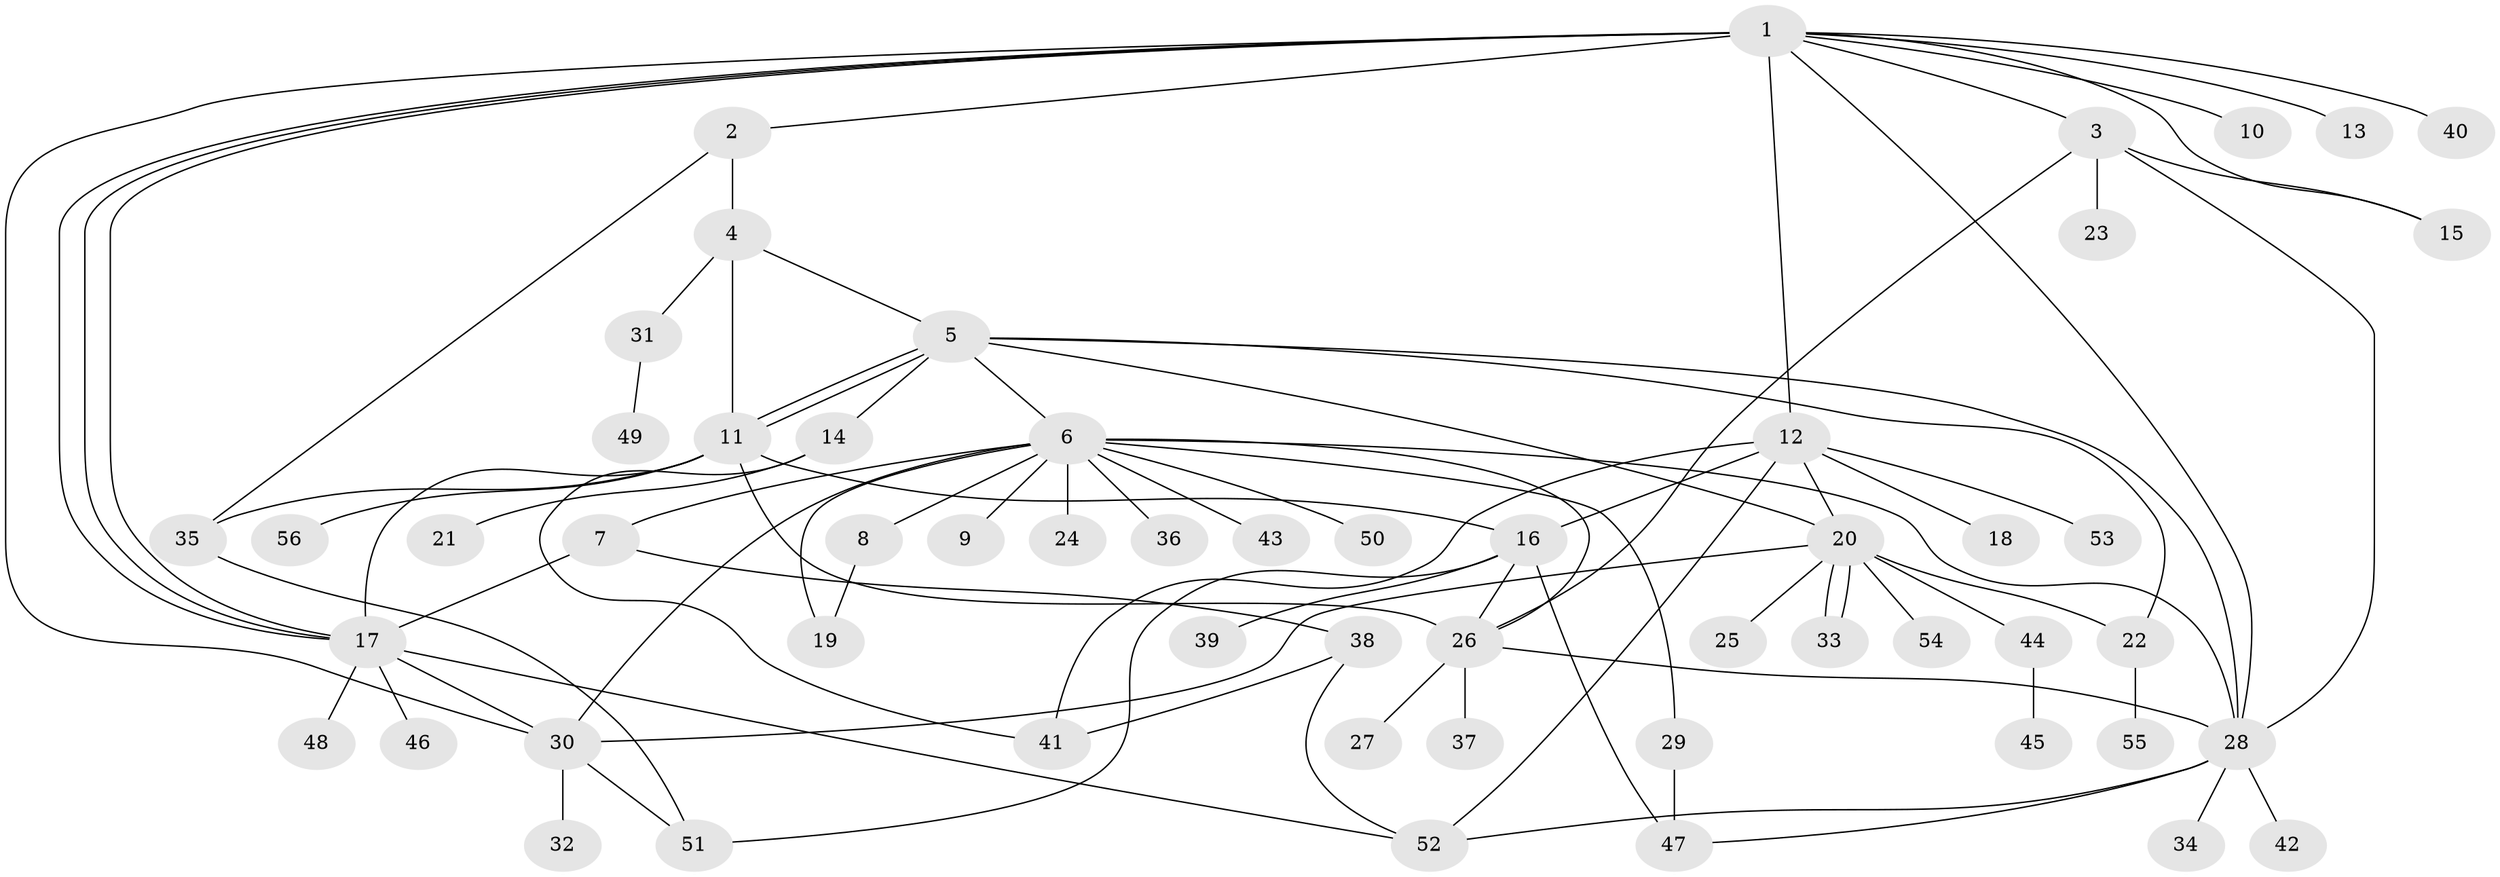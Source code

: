 // coarse degree distribution, {10: 0.045454545454545456, 3: 0.09090909090909091, 5: 0.09090909090909091, 16: 0.045454545454545456, 1: 0.5454545454545454, 6: 0.045454545454545456, 4: 0.045454545454545456, 2: 0.09090909090909091}
// Generated by graph-tools (version 1.1) at 2025/18/03/04/25 18:18:15]
// undirected, 56 vertices, 87 edges
graph export_dot {
graph [start="1"]
  node [color=gray90,style=filled];
  1;
  2;
  3;
  4;
  5;
  6;
  7;
  8;
  9;
  10;
  11;
  12;
  13;
  14;
  15;
  16;
  17;
  18;
  19;
  20;
  21;
  22;
  23;
  24;
  25;
  26;
  27;
  28;
  29;
  30;
  31;
  32;
  33;
  34;
  35;
  36;
  37;
  38;
  39;
  40;
  41;
  42;
  43;
  44;
  45;
  46;
  47;
  48;
  49;
  50;
  51;
  52;
  53;
  54;
  55;
  56;
  1 -- 2;
  1 -- 3;
  1 -- 10;
  1 -- 12;
  1 -- 13;
  1 -- 15;
  1 -- 17;
  1 -- 17;
  1 -- 17;
  1 -- 28;
  1 -- 30;
  1 -- 40;
  2 -- 4;
  2 -- 35;
  3 -- 15;
  3 -- 23;
  3 -- 26;
  3 -- 28;
  4 -- 5;
  4 -- 11;
  4 -- 31;
  5 -- 6;
  5 -- 11;
  5 -- 11;
  5 -- 14;
  5 -- 20;
  5 -- 22;
  5 -- 28;
  6 -- 7;
  6 -- 8;
  6 -- 9;
  6 -- 19;
  6 -- 24;
  6 -- 26;
  6 -- 28;
  6 -- 29;
  6 -- 30;
  6 -- 36;
  6 -- 43;
  6 -- 50;
  7 -- 17;
  7 -- 38;
  8 -- 19;
  11 -- 16;
  11 -- 17;
  11 -- 26;
  11 -- 35;
  11 -- 56;
  12 -- 16;
  12 -- 18;
  12 -- 20;
  12 -- 41;
  12 -- 52;
  12 -- 53;
  14 -- 21;
  14 -- 41;
  16 -- 26;
  16 -- 39;
  16 -- 47;
  16 -- 51;
  17 -- 30;
  17 -- 46;
  17 -- 48;
  17 -- 52;
  20 -- 22;
  20 -- 25;
  20 -- 30;
  20 -- 33;
  20 -- 33;
  20 -- 44;
  20 -- 54;
  22 -- 55;
  26 -- 27;
  26 -- 28;
  26 -- 37;
  28 -- 34;
  28 -- 42;
  28 -- 47;
  28 -- 52;
  29 -- 47;
  30 -- 32;
  30 -- 51;
  31 -- 49;
  35 -- 51;
  38 -- 41;
  38 -- 52;
  44 -- 45;
}
